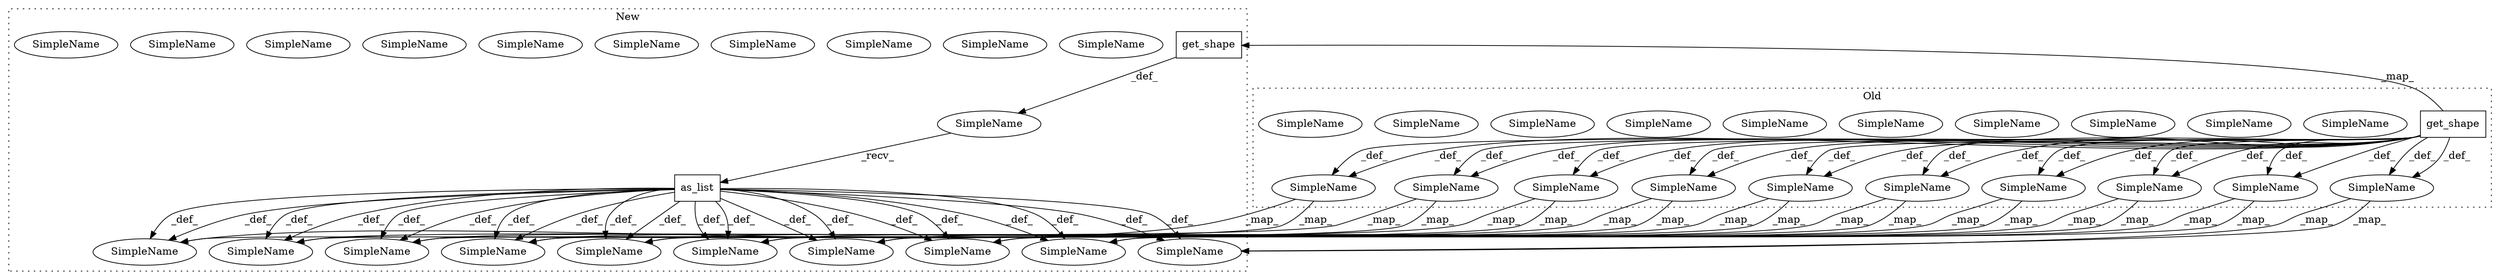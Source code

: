 digraph G {
subgraph cluster0 {
1 [label="get_shape" a="32" s="14507" l="11" shape="box"];
3 [label="SimpleName" a="42" s="15518" l="9" shape="ellipse"];
6 [label="SimpleName" a="42" s="15518" l="9" shape="ellipse"];
7 [label="SimpleName" a="42" s="14546" l="1" shape="ellipse"];
10 [label="SimpleName" a="42" s="14546" l="1" shape="ellipse"];
11 [label="SimpleName" a="42" s="15413" l="7" shape="ellipse"];
14 [label="SimpleName" a="42" s="15413" l="7" shape="ellipse"];
15 [label="SimpleName" a="42" s="14753" l="2" shape="ellipse"];
18 [label="SimpleName" a="42" s="14753" l="2" shape="ellipse"];
19 [label="SimpleName" a="42" s="14879" l="2" shape="ellipse"];
22 [label="SimpleName" a="42" s="14879" l="2" shape="ellipse"];
23 [label="SimpleName" a="42" s="15347" l="8" shape="ellipse"];
26 [label="SimpleName" a="42" s="15347" l="8" shape="ellipse"];
27 [label="SimpleName" a="42" s="15638" l="4" shape="ellipse"];
30 [label="SimpleName" a="42" s="15638" l="4" shape="ellipse"];
31 [label="SimpleName" a="42" s="15021" l="7" shape="ellipse"];
34 [label="SimpleName" a="42" s="15021" l="7" shape="ellipse"];
35 [label="SimpleName" a="42" s="16548" l="7" shape="ellipse"];
38 [label="SimpleName" a="42" s="16548" l="7" shape="ellipse"];
39 [label="SimpleName" a="42" s="14942" l="7" shape="ellipse"];
42 [label="SimpleName" a="42" s="14942" l="7" shape="ellipse"];
label = "Old";
style="dotted";
}
subgraph cluster1 {
2 [label="get_shape" a="32" s="14501" l="11" shape="box"];
4 [label="SimpleName" a="42" s="15514" l="9" shape="ellipse"];
5 [label="SimpleName" a="42" s="15514" l="9" shape="ellipse"];
8 [label="SimpleName" a="42" s="14542" l="1" shape="ellipse"];
9 [label="SimpleName" a="42" s="14542" l="1" shape="ellipse"];
12 [label="SimpleName" a="42" s="15409" l="7" shape="ellipse"];
13 [label="SimpleName" a="42" s="15409" l="7" shape="ellipse"];
16 [label="SimpleName" a="42" s="14749" l="2" shape="ellipse"];
17 [label="SimpleName" a="42" s="14749" l="2" shape="ellipse"];
20 [label="SimpleName" a="42" s="14875" l="2" shape="ellipse"];
21 [label="SimpleName" a="42" s="14875" l="2" shape="ellipse"];
24 [label="SimpleName" a="42" s="15343" l="8" shape="ellipse"];
25 [label="SimpleName" a="42" s="15343" l="8" shape="ellipse"];
28 [label="SimpleName" a="42" s="15634" l="4" shape="ellipse"];
29 [label="SimpleName" a="42" s="15634" l="4" shape="ellipse"];
32 [label="SimpleName" a="42" s="15017" l="7" shape="ellipse"];
33 [label="SimpleName" a="42" s="15017" l="7" shape="ellipse"];
36 [label="SimpleName" a="42" s="16614" l="7" shape="ellipse"];
37 [label="SimpleName" a="42" s="16614" l="7" shape="ellipse"];
40 [label="SimpleName" a="42" s="14938" l="7" shape="ellipse"];
41 [label="SimpleName" a="42" s="14938" l="7" shape="ellipse"];
43 [label="as_list" a="32" s="14513" l="9" shape="box"];
44 [label="SimpleName" a="42" s="" l="" shape="ellipse"];
label = "New";
style="dotted";
}
1 -> 30 [label="_def_"];
1 -> 10 [label="_def_"];
1 -> 22 [label="_def_"];
1 -> 22 [label="_def_"];
1 -> 10 [label="_def_"];
1 -> 42 [label="_def_"];
1 -> 6 [label="_def_"];
1 -> 30 [label="_def_"];
1 -> 26 [label="_def_"];
1 -> 26 [label="_def_"];
1 -> 6 [label="_def_"];
1 -> 18 [label="_def_"];
1 -> 38 [label="_def_"];
1 -> 42 [label="_def_"];
1 -> 2 [label="_map_"];
1 -> 14 [label="_def_"];
1 -> 34 [label="_def_"];
1 -> 14 [label="_def_"];
1 -> 38 [label="_def_"];
1 -> 18 [label="_def_"];
1 -> 34 [label="_def_"];
2 -> 44 [label="_def_"];
6 -> 5 [label="_map_"];
6 -> 5 [label="_map_"];
10 -> 9 [label="_map_"];
10 -> 9 [label="_map_"];
14 -> 13 [label="_map_"];
14 -> 13 [label="_map_"];
18 -> 17 [label="_map_"];
18 -> 17 [label="_map_"];
22 -> 21 [label="_map_"];
22 -> 21 [label="_map_"];
26 -> 25 [label="_map_"];
26 -> 25 [label="_map_"];
30 -> 29 [label="_map_"];
30 -> 29 [label="_map_"];
34 -> 33 [label="_map_"];
34 -> 33 [label="_map_"];
38 -> 37 [label="_map_"];
38 -> 37 [label="_map_"];
42 -> 41 [label="_map_"];
42 -> 41 [label="_map_"];
43 -> 9 [label="_def_"];
43 -> 25 [label="_def_"];
43 -> 37 [label="_def_"];
43 -> 21 [label="_def_"];
43 -> 29 [label="_def_"];
43 -> 5 [label="_def_"];
43 -> 9 [label="_def_"];
43 -> 37 [label="_def_"];
43 -> 17 [label="_def_"];
43 -> 33 [label="_def_"];
43 -> 17 [label="_def_"];
43 -> 33 [label="_def_"];
43 -> 5 [label="_def_"];
43 -> 41 [label="_def_"];
43 -> 29 [label="_def_"];
43 -> 13 [label="_def_"];
43 -> 21 [label="_def_"];
43 -> 41 [label="_def_"];
43 -> 13 [label="_def_"];
43 -> 25 [label="_def_"];
44 -> 43 [label="_recv_"];
}